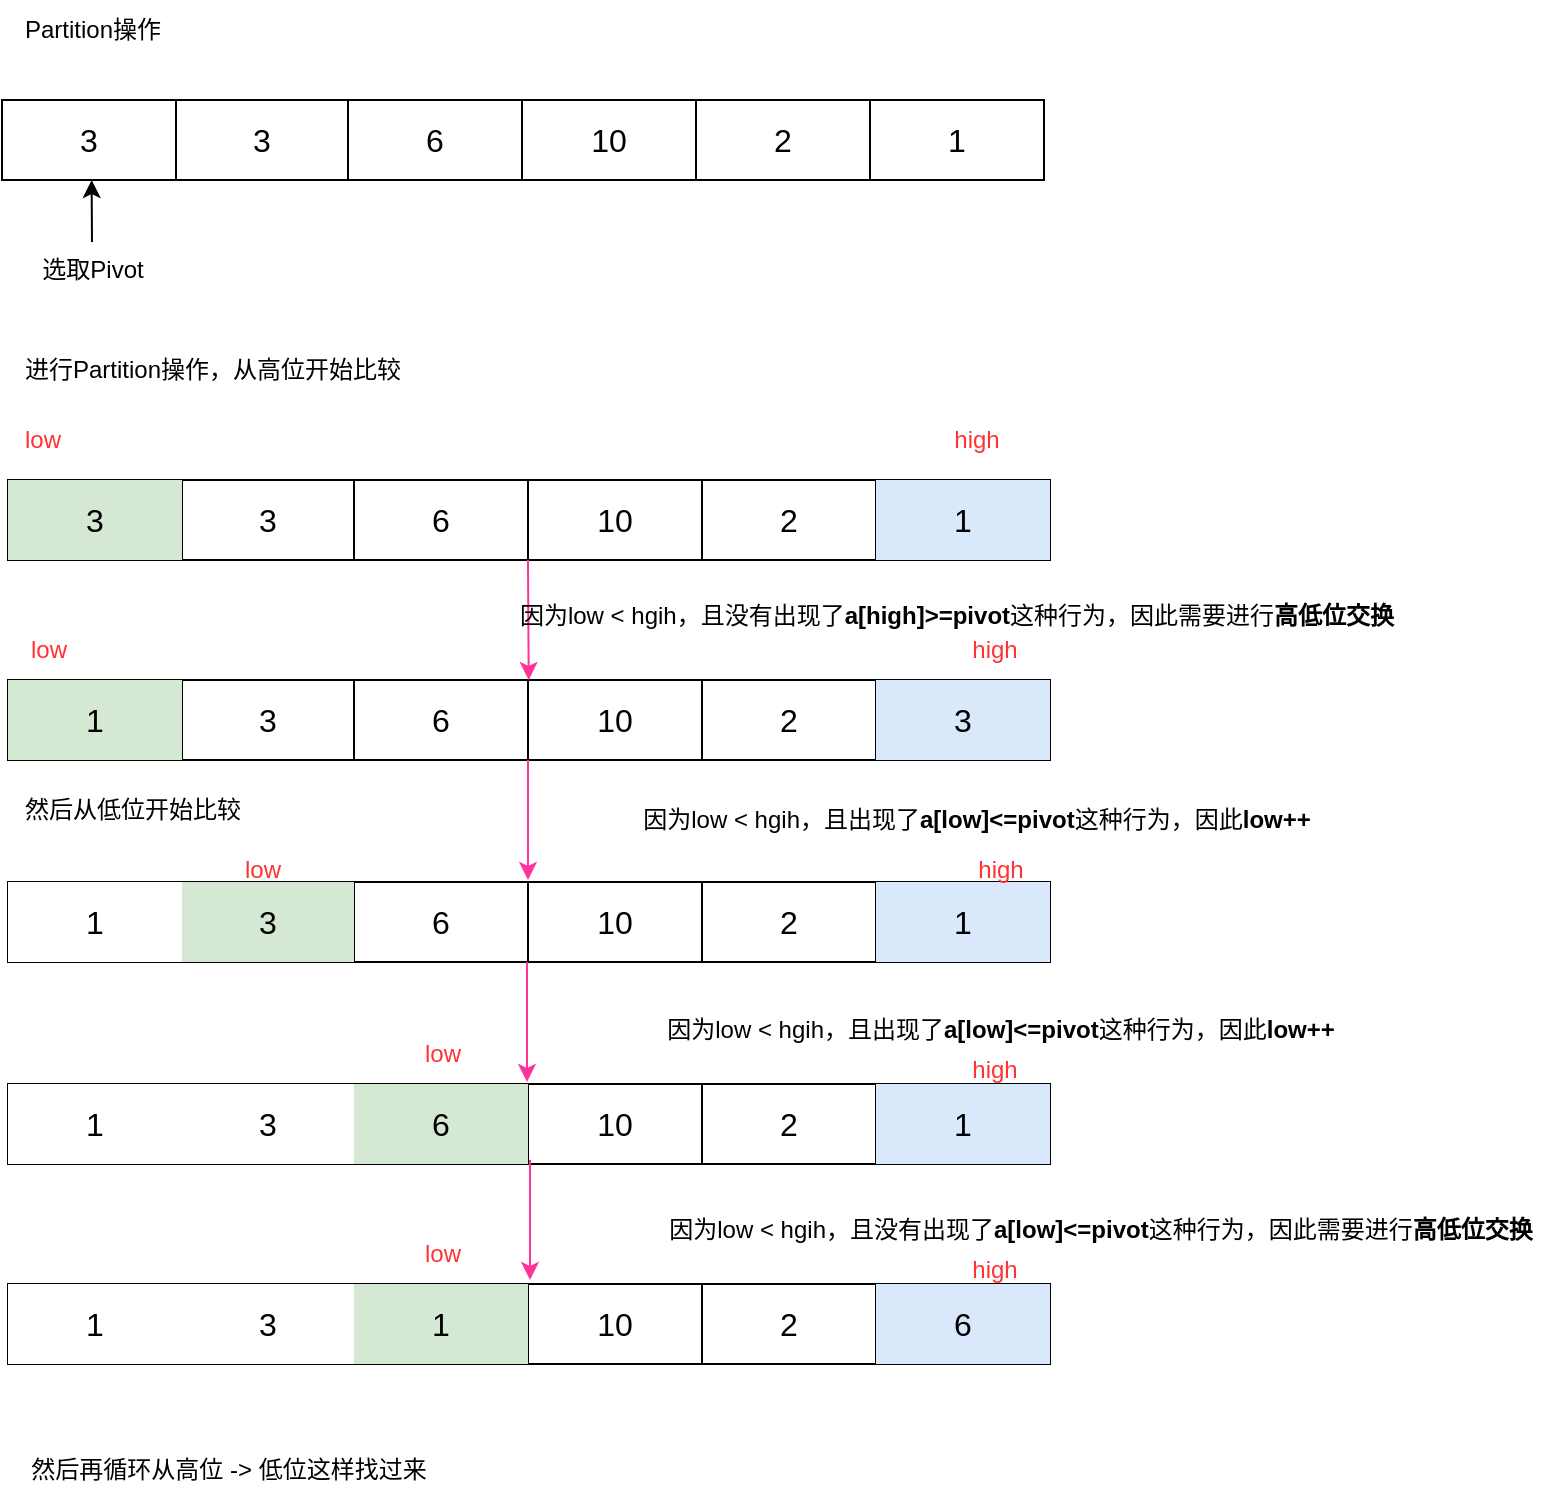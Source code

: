 <mxfile version="21.0.2" type="github">
  <diagram name="第 1 页" id="6ohKMkwmjuOpAt-eQ91M">
    <mxGraphModel dx="1386" dy="756" grid="1" gridSize="10" guides="1" tooltips="1" connect="1" arrows="1" fold="1" page="1" pageScale="1" pageWidth="827" pageHeight="1169" math="0" shadow="0">
      <root>
        <mxCell id="0" />
        <mxCell id="1" parent="0" />
        <mxCell id="y0cFCC2wbaYEuUW8jUDX-1" value="" style="shape=table;startSize=0;container=1;collapsible=0;childLayout=tableLayout;fontSize=16;" vertex="1" parent="1">
          <mxGeometry x="150" y="210" width="521" height="40" as="geometry" />
        </mxCell>
        <mxCell id="y0cFCC2wbaYEuUW8jUDX-2" value="" style="shape=tableRow;horizontal=0;startSize=0;swimlaneHead=0;swimlaneBody=0;strokeColor=inherit;top=0;left=0;bottom=0;right=0;collapsible=0;dropTarget=0;fillColor=none;points=[[0,0.5],[1,0.5]];portConstraint=eastwest;fontSize=16;" vertex="1" parent="y0cFCC2wbaYEuUW8jUDX-1">
          <mxGeometry width="521" height="40" as="geometry" />
        </mxCell>
        <mxCell id="y0cFCC2wbaYEuUW8jUDX-3" value="3" style="shape=partialRectangle;html=1;whiteSpace=wrap;connectable=0;strokeColor=inherit;overflow=hidden;fillColor=none;top=0;left=0;bottom=0;right=0;pointerEvents=1;fontSize=16;" vertex="1" parent="y0cFCC2wbaYEuUW8jUDX-2">
          <mxGeometry width="87" height="40" as="geometry">
            <mxRectangle width="87" height="40" as="alternateBounds" />
          </mxGeometry>
        </mxCell>
        <mxCell id="y0cFCC2wbaYEuUW8jUDX-4" value="3" style="shape=partialRectangle;html=1;whiteSpace=wrap;connectable=0;strokeColor=inherit;overflow=hidden;fillColor=none;top=0;left=0;bottom=0;right=0;pointerEvents=1;fontSize=16;" vertex="1" parent="y0cFCC2wbaYEuUW8jUDX-2">
          <mxGeometry x="87" width="86" height="40" as="geometry">
            <mxRectangle width="86" height="40" as="alternateBounds" />
          </mxGeometry>
        </mxCell>
        <mxCell id="y0cFCC2wbaYEuUW8jUDX-5" value="6" style="shape=partialRectangle;html=1;whiteSpace=wrap;connectable=0;strokeColor=inherit;overflow=hidden;fillColor=none;top=0;left=0;bottom=0;right=0;pointerEvents=1;fontSize=16;" vertex="1" parent="y0cFCC2wbaYEuUW8jUDX-2">
          <mxGeometry x="173" width="87" height="40" as="geometry">
            <mxRectangle width="87" height="40" as="alternateBounds" />
          </mxGeometry>
        </mxCell>
        <mxCell id="y0cFCC2wbaYEuUW8jUDX-24" value="10" style="shape=partialRectangle;html=1;whiteSpace=wrap;connectable=0;strokeColor=inherit;overflow=hidden;fillColor=none;top=0;left=0;bottom=0;right=0;pointerEvents=1;fontSize=16;" vertex="1" parent="y0cFCC2wbaYEuUW8jUDX-2">
          <mxGeometry x="260" width="87" height="40" as="geometry">
            <mxRectangle width="87" height="40" as="alternateBounds" />
          </mxGeometry>
        </mxCell>
        <mxCell id="y0cFCC2wbaYEuUW8jUDX-25" value="2" style="shape=partialRectangle;html=1;whiteSpace=wrap;connectable=0;strokeColor=inherit;overflow=hidden;fillColor=none;top=0;left=0;bottom=0;right=0;pointerEvents=1;fontSize=16;" vertex="1" parent="y0cFCC2wbaYEuUW8jUDX-2">
          <mxGeometry x="347" width="87" height="40" as="geometry">
            <mxRectangle width="87" height="40" as="alternateBounds" />
          </mxGeometry>
        </mxCell>
        <mxCell id="y0cFCC2wbaYEuUW8jUDX-26" value="1" style="shape=partialRectangle;html=1;whiteSpace=wrap;connectable=0;strokeColor=inherit;overflow=hidden;fillColor=none;top=0;left=0;bottom=0;right=0;pointerEvents=1;fontSize=16;" vertex="1" parent="y0cFCC2wbaYEuUW8jUDX-2">
          <mxGeometry x="434" width="87" height="40" as="geometry">
            <mxRectangle width="87" height="40" as="alternateBounds" />
          </mxGeometry>
        </mxCell>
        <mxCell id="y0cFCC2wbaYEuUW8jUDX-27" value="Partition操作" style="text;html=1;align=center;verticalAlign=middle;resizable=0;points=[];autosize=1;strokeColor=none;fillColor=none;" vertex="1" parent="1">
          <mxGeometry x="150" y="160" width="90" height="30" as="geometry" />
        </mxCell>
        <mxCell id="y0cFCC2wbaYEuUW8jUDX-28" value="选取Pivot" style="text;html=1;align=center;verticalAlign=middle;resizable=0;points=[];autosize=1;strokeColor=none;fillColor=none;" vertex="1" parent="1">
          <mxGeometry x="160" y="280" width="70" height="30" as="geometry" />
        </mxCell>
        <mxCell id="y0cFCC2wbaYEuUW8jUDX-29" value="" style="endArrow=classic;html=1;rounded=0;exitX=0.5;exitY=0.033;exitDx=0;exitDy=0;exitPerimeter=0;entryX=0.086;entryY=1;entryDx=0;entryDy=0;entryPerimeter=0;" edge="1" parent="1" source="y0cFCC2wbaYEuUW8jUDX-28" target="y0cFCC2wbaYEuUW8jUDX-2">
          <mxGeometry width="50" height="50" relative="1" as="geometry">
            <mxPoint x="390" y="410" as="sourcePoint" />
            <mxPoint x="440" y="360" as="targetPoint" />
          </mxGeometry>
        </mxCell>
        <mxCell id="y0cFCC2wbaYEuUW8jUDX-30" value="进行Partition操作，从高位开始比较" style="text;html=1;align=center;verticalAlign=middle;resizable=0;points=[];autosize=1;strokeColor=none;fillColor=none;" vertex="1" parent="1">
          <mxGeometry x="150" y="330" width="210" height="30" as="geometry" />
        </mxCell>
        <mxCell id="y0cFCC2wbaYEuUW8jUDX-31" value="" style="shape=table;startSize=0;container=1;collapsible=0;childLayout=tableLayout;fontSize=16;" vertex="1" parent="1">
          <mxGeometry x="153" y="400" width="521" height="40" as="geometry" />
        </mxCell>
        <mxCell id="y0cFCC2wbaYEuUW8jUDX-32" value="" style="shape=tableRow;horizontal=0;startSize=0;swimlaneHead=0;swimlaneBody=0;strokeColor=inherit;top=0;left=0;bottom=0;right=0;collapsible=0;dropTarget=0;fillColor=none;points=[[0,0.5],[1,0.5]];portConstraint=eastwest;fontSize=16;" vertex="1" parent="y0cFCC2wbaYEuUW8jUDX-31">
          <mxGeometry width="521" height="40" as="geometry" />
        </mxCell>
        <mxCell id="y0cFCC2wbaYEuUW8jUDX-33" value="3" style="shape=partialRectangle;html=1;whiteSpace=wrap;connectable=0;strokeColor=#82b366;overflow=hidden;fillColor=#d5e8d4;top=0;left=0;bottom=0;right=0;pointerEvents=1;fontSize=16;" vertex="1" parent="y0cFCC2wbaYEuUW8jUDX-32">
          <mxGeometry width="87" height="40" as="geometry">
            <mxRectangle width="87" height="40" as="alternateBounds" />
          </mxGeometry>
        </mxCell>
        <mxCell id="y0cFCC2wbaYEuUW8jUDX-34" value="3" style="shape=partialRectangle;html=1;whiteSpace=wrap;connectable=0;strokeColor=inherit;overflow=hidden;fillColor=none;top=0;left=0;bottom=0;right=0;pointerEvents=1;fontSize=16;" vertex="1" parent="y0cFCC2wbaYEuUW8jUDX-32">
          <mxGeometry x="87" width="86" height="40" as="geometry">
            <mxRectangle width="86" height="40" as="alternateBounds" />
          </mxGeometry>
        </mxCell>
        <mxCell id="y0cFCC2wbaYEuUW8jUDX-35" value="6" style="shape=partialRectangle;html=1;whiteSpace=wrap;connectable=0;strokeColor=inherit;overflow=hidden;fillColor=none;top=0;left=0;bottom=0;right=0;pointerEvents=1;fontSize=16;" vertex="1" parent="y0cFCC2wbaYEuUW8jUDX-32">
          <mxGeometry x="173" width="87" height="40" as="geometry">
            <mxRectangle width="87" height="40" as="alternateBounds" />
          </mxGeometry>
        </mxCell>
        <mxCell id="y0cFCC2wbaYEuUW8jUDX-36" value="10" style="shape=partialRectangle;html=1;whiteSpace=wrap;connectable=0;strokeColor=inherit;overflow=hidden;fillColor=none;top=0;left=0;bottom=0;right=0;pointerEvents=1;fontSize=16;" vertex="1" parent="y0cFCC2wbaYEuUW8jUDX-32">
          <mxGeometry x="260" width="87" height="40" as="geometry">
            <mxRectangle width="87" height="40" as="alternateBounds" />
          </mxGeometry>
        </mxCell>
        <mxCell id="y0cFCC2wbaYEuUW8jUDX-37" value="2" style="shape=partialRectangle;html=1;whiteSpace=wrap;connectable=0;strokeColor=inherit;overflow=hidden;fillColor=none;top=0;left=0;bottom=0;right=0;pointerEvents=1;fontSize=16;" vertex="1" parent="y0cFCC2wbaYEuUW8jUDX-32">
          <mxGeometry x="347" width="87" height="40" as="geometry">
            <mxRectangle width="87" height="40" as="alternateBounds" />
          </mxGeometry>
        </mxCell>
        <mxCell id="y0cFCC2wbaYEuUW8jUDX-38" value="1" style="shape=partialRectangle;html=1;whiteSpace=wrap;connectable=0;strokeColor=#6c8ebf;overflow=hidden;fillColor=#dae8fc;top=0;left=0;bottom=0;right=0;pointerEvents=1;fontSize=16;" vertex="1" parent="y0cFCC2wbaYEuUW8jUDX-32">
          <mxGeometry x="434" width="87" height="40" as="geometry">
            <mxRectangle width="87" height="40" as="alternateBounds" />
          </mxGeometry>
        </mxCell>
        <mxCell id="y0cFCC2wbaYEuUW8jUDX-39" value="&lt;font color=&quot;#ff3333&quot;&gt;low&lt;/font&gt;" style="text;html=1;align=center;verticalAlign=middle;resizable=0;points=[];autosize=1;strokeColor=none;fillColor=none;" vertex="1" parent="1">
          <mxGeometry x="150" y="365" width="40" height="30" as="geometry" />
        </mxCell>
        <mxCell id="y0cFCC2wbaYEuUW8jUDX-40" value="&lt;font color=&quot;#ff3333&quot;&gt;high&lt;/font&gt;" style="text;html=1;align=center;verticalAlign=middle;resizable=0;points=[];autosize=1;strokeColor=none;fillColor=none;" vertex="1" parent="1">
          <mxGeometry x="621" y="470" width="50" height="30" as="geometry" />
        </mxCell>
        <mxCell id="y0cFCC2wbaYEuUW8jUDX-41" value="" style="shape=table;startSize=0;container=1;collapsible=0;childLayout=tableLayout;fontSize=16;" vertex="1" parent="1">
          <mxGeometry x="153" y="500" width="521" height="40" as="geometry" />
        </mxCell>
        <mxCell id="y0cFCC2wbaYEuUW8jUDX-42" value="" style="shape=tableRow;horizontal=0;startSize=0;swimlaneHead=0;swimlaneBody=0;strokeColor=inherit;top=0;left=0;bottom=0;right=0;collapsible=0;dropTarget=0;fillColor=none;points=[[0,0.5],[1,0.5]];portConstraint=eastwest;fontSize=16;" vertex="1" parent="y0cFCC2wbaYEuUW8jUDX-41">
          <mxGeometry width="521" height="40" as="geometry" />
        </mxCell>
        <mxCell id="y0cFCC2wbaYEuUW8jUDX-43" value="1" style="shape=partialRectangle;html=1;whiteSpace=wrap;connectable=0;strokeColor=#82b366;overflow=hidden;fillColor=#d5e8d4;top=0;left=0;bottom=0;right=0;pointerEvents=1;fontSize=16;" vertex="1" parent="y0cFCC2wbaYEuUW8jUDX-42">
          <mxGeometry width="87" height="40" as="geometry">
            <mxRectangle width="87" height="40" as="alternateBounds" />
          </mxGeometry>
        </mxCell>
        <mxCell id="y0cFCC2wbaYEuUW8jUDX-44" value="3" style="shape=partialRectangle;html=1;whiteSpace=wrap;connectable=0;strokeColor=inherit;overflow=hidden;fillColor=none;top=0;left=0;bottom=0;right=0;pointerEvents=1;fontSize=16;" vertex="1" parent="y0cFCC2wbaYEuUW8jUDX-42">
          <mxGeometry x="87" width="86" height="40" as="geometry">
            <mxRectangle width="86" height="40" as="alternateBounds" />
          </mxGeometry>
        </mxCell>
        <mxCell id="y0cFCC2wbaYEuUW8jUDX-45" value="6" style="shape=partialRectangle;html=1;whiteSpace=wrap;connectable=0;strokeColor=inherit;overflow=hidden;fillColor=none;top=0;left=0;bottom=0;right=0;pointerEvents=1;fontSize=16;" vertex="1" parent="y0cFCC2wbaYEuUW8jUDX-42">
          <mxGeometry x="173" width="87" height="40" as="geometry">
            <mxRectangle width="87" height="40" as="alternateBounds" />
          </mxGeometry>
        </mxCell>
        <mxCell id="y0cFCC2wbaYEuUW8jUDX-46" value="10" style="shape=partialRectangle;html=1;whiteSpace=wrap;connectable=0;strokeColor=inherit;overflow=hidden;fillColor=none;top=0;left=0;bottom=0;right=0;pointerEvents=1;fontSize=16;" vertex="1" parent="y0cFCC2wbaYEuUW8jUDX-42">
          <mxGeometry x="260" width="87" height="40" as="geometry">
            <mxRectangle width="87" height="40" as="alternateBounds" />
          </mxGeometry>
        </mxCell>
        <mxCell id="y0cFCC2wbaYEuUW8jUDX-47" value="2" style="shape=partialRectangle;html=1;whiteSpace=wrap;connectable=0;strokeColor=inherit;overflow=hidden;fillColor=none;top=0;left=0;bottom=0;right=0;pointerEvents=1;fontSize=16;" vertex="1" parent="y0cFCC2wbaYEuUW8jUDX-42">
          <mxGeometry x="347" width="87" height="40" as="geometry">
            <mxRectangle width="87" height="40" as="alternateBounds" />
          </mxGeometry>
        </mxCell>
        <mxCell id="y0cFCC2wbaYEuUW8jUDX-48" value="3" style="shape=partialRectangle;html=1;whiteSpace=wrap;connectable=0;strokeColor=#6c8ebf;overflow=hidden;fillColor=#dae8fc;top=0;left=0;bottom=0;right=0;pointerEvents=1;fontSize=16;" vertex="1" parent="y0cFCC2wbaYEuUW8jUDX-42">
          <mxGeometry x="434" width="87" height="40" as="geometry">
            <mxRectangle width="87" height="40" as="alternateBounds" />
          </mxGeometry>
        </mxCell>
        <mxCell id="y0cFCC2wbaYEuUW8jUDX-49" value="" style="endArrow=classic;html=1;rounded=0;exitX=0.499;exitY=1;exitDx=0;exitDy=0;exitPerimeter=0;strokeColor=#FF3399;" edge="1" parent="1" source="y0cFCC2wbaYEuUW8jUDX-32" target="y0cFCC2wbaYEuUW8jUDX-42">
          <mxGeometry width="50" height="50" relative="1" as="geometry">
            <mxPoint x="390" y="410" as="sourcePoint" />
            <mxPoint x="440" y="360" as="targetPoint" />
          </mxGeometry>
        </mxCell>
        <mxCell id="y0cFCC2wbaYEuUW8jUDX-50" value="因为low &amp;lt; hgih，且没有出现了&lt;b&gt;a[high]&amp;gt;=pivot&lt;/b&gt;这种行为，因此需要进行&lt;b&gt;高低位交换&lt;/b&gt;" style="text;html=1;align=center;verticalAlign=middle;resizable=0;points=[];autosize=1;strokeColor=none;fillColor=none;" vertex="1" parent="1">
          <mxGeometry x="397" y="453" width="460" height="30" as="geometry" />
        </mxCell>
        <mxCell id="y0cFCC2wbaYEuUW8jUDX-51" value="然后从低位开始比较" style="text;html=1;align=center;verticalAlign=middle;resizable=0;points=[];autosize=1;strokeColor=none;fillColor=none;" vertex="1" parent="1">
          <mxGeometry x="150" y="550" width="130" height="30" as="geometry" />
        </mxCell>
        <mxCell id="y0cFCC2wbaYEuUW8jUDX-52" value="&lt;font color=&quot;#ff3333&quot;&gt;low&lt;/font&gt;" style="text;html=1;align=center;verticalAlign=middle;resizable=0;points=[];autosize=1;strokeColor=none;fillColor=none;" vertex="1" parent="1">
          <mxGeometry x="153" y="470" width="40" height="30" as="geometry" />
        </mxCell>
        <mxCell id="y0cFCC2wbaYEuUW8jUDX-53" value="" style="shape=table;startSize=0;container=1;collapsible=0;childLayout=tableLayout;fontSize=16;" vertex="1" parent="1">
          <mxGeometry x="153" y="601" width="521" height="40" as="geometry" />
        </mxCell>
        <mxCell id="y0cFCC2wbaYEuUW8jUDX-54" value="" style="shape=tableRow;horizontal=0;startSize=0;swimlaneHead=0;swimlaneBody=0;strokeColor=inherit;top=0;left=0;bottom=0;right=0;collapsible=0;dropTarget=0;fillColor=none;points=[[0,0.5],[1,0.5]];portConstraint=eastwest;fontSize=16;" vertex="1" parent="y0cFCC2wbaYEuUW8jUDX-53">
          <mxGeometry width="521" height="40" as="geometry" />
        </mxCell>
        <mxCell id="y0cFCC2wbaYEuUW8jUDX-55" value="1" style="shape=partialRectangle;html=1;whiteSpace=wrap;connectable=0;overflow=hidden;top=0;left=0;bottom=0;right=0;pointerEvents=1;fontSize=16;" vertex="1" parent="y0cFCC2wbaYEuUW8jUDX-54">
          <mxGeometry width="87" height="40" as="geometry">
            <mxRectangle width="87" height="40" as="alternateBounds" />
          </mxGeometry>
        </mxCell>
        <mxCell id="y0cFCC2wbaYEuUW8jUDX-56" value="3" style="shape=partialRectangle;html=1;whiteSpace=wrap;connectable=0;strokeColor=#82b366;overflow=hidden;fillColor=#d5e8d4;top=0;left=0;bottom=0;right=0;pointerEvents=1;fontSize=16;" vertex="1" parent="y0cFCC2wbaYEuUW8jUDX-54">
          <mxGeometry x="87" width="86" height="40" as="geometry">
            <mxRectangle width="86" height="40" as="alternateBounds" />
          </mxGeometry>
        </mxCell>
        <mxCell id="y0cFCC2wbaYEuUW8jUDX-57" value="6" style="shape=partialRectangle;html=1;whiteSpace=wrap;connectable=0;strokeColor=inherit;overflow=hidden;fillColor=none;top=0;left=0;bottom=0;right=0;pointerEvents=1;fontSize=16;" vertex="1" parent="y0cFCC2wbaYEuUW8jUDX-54">
          <mxGeometry x="173" width="87" height="40" as="geometry">
            <mxRectangle width="87" height="40" as="alternateBounds" />
          </mxGeometry>
        </mxCell>
        <mxCell id="y0cFCC2wbaYEuUW8jUDX-58" value="10" style="shape=partialRectangle;html=1;whiteSpace=wrap;connectable=0;strokeColor=inherit;overflow=hidden;fillColor=none;top=0;left=0;bottom=0;right=0;pointerEvents=1;fontSize=16;" vertex="1" parent="y0cFCC2wbaYEuUW8jUDX-54">
          <mxGeometry x="260" width="87" height="40" as="geometry">
            <mxRectangle width="87" height="40" as="alternateBounds" />
          </mxGeometry>
        </mxCell>
        <mxCell id="y0cFCC2wbaYEuUW8jUDX-59" value="2" style="shape=partialRectangle;html=1;whiteSpace=wrap;connectable=0;strokeColor=inherit;overflow=hidden;fillColor=none;top=0;left=0;bottom=0;right=0;pointerEvents=1;fontSize=16;" vertex="1" parent="y0cFCC2wbaYEuUW8jUDX-54">
          <mxGeometry x="347" width="87" height="40" as="geometry">
            <mxRectangle width="87" height="40" as="alternateBounds" />
          </mxGeometry>
        </mxCell>
        <mxCell id="y0cFCC2wbaYEuUW8jUDX-60" value="1" style="shape=partialRectangle;html=1;whiteSpace=wrap;connectable=0;strokeColor=#6c8ebf;overflow=hidden;fillColor=#dae8fc;top=0;left=0;bottom=0;right=0;pointerEvents=1;fontSize=16;" vertex="1" parent="y0cFCC2wbaYEuUW8jUDX-54">
          <mxGeometry x="434" width="87" height="40" as="geometry">
            <mxRectangle width="87" height="40" as="alternateBounds" />
          </mxGeometry>
        </mxCell>
        <mxCell id="y0cFCC2wbaYEuUW8jUDX-61" value="&lt;font color=&quot;#ff3333&quot;&gt;low&lt;/font&gt;" style="text;html=1;align=center;verticalAlign=middle;resizable=0;points=[];autosize=1;strokeColor=none;fillColor=none;" vertex="1" parent="1">
          <mxGeometry x="260" y="580" width="40" height="30" as="geometry" />
        </mxCell>
        <mxCell id="y0cFCC2wbaYEuUW8jUDX-62" value="&lt;font color=&quot;#ff3333&quot;&gt;high&lt;/font&gt;" style="text;html=1;align=center;verticalAlign=middle;resizable=0;points=[];autosize=1;strokeColor=none;fillColor=none;" vertex="1" parent="1">
          <mxGeometry x="624" y="580" width="50" height="30" as="geometry" />
        </mxCell>
        <mxCell id="y0cFCC2wbaYEuUW8jUDX-63" value="" style="endArrow=classic;html=1;rounded=0;exitX=0.499;exitY=1;exitDx=0;exitDy=0;exitPerimeter=0;strokeColor=#FF3399;" edge="1" parent="1">
          <mxGeometry width="50" height="50" relative="1" as="geometry">
            <mxPoint x="413" y="540" as="sourcePoint" />
            <mxPoint x="413" y="600" as="targetPoint" />
          </mxGeometry>
        </mxCell>
        <mxCell id="y0cFCC2wbaYEuUW8jUDX-64" value="因为low &amp;lt; hgih，且出现了&lt;b&gt;a[low]&amp;lt;=pivot&lt;/b&gt;这种行为，因此&lt;b&gt;low++&lt;/b&gt;" style="text;html=1;align=center;verticalAlign=middle;resizable=0;points=[];autosize=1;strokeColor=none;fillColor=none;" vertex="1" parent="1">
          <mxGeometry x="457" y="554.5" width="360" height="30" as="geometry" />
        </mxCell>
        <mxCell id="y0cFCC2wbaYEuUW8jUDX-65" value="&lt;font color=&quot;#ff3333&quot;&gt;high&lt;/font&gt;" style="text;html=1;align=center;verticalAlign=middle;resizable=0;points=[];autosize=1;strokeColor=none;fillColor=none;" vertex="1" parent="1">
          <mxGeometry x="612" y="365" width="50" height="30" as="geometry" />
        </mxCell>
        <mxCell id="y0cFCC2wbaYEuUW8jUDX-70" value="" style="shape=table;startSize=0;container=1;collapsible=0;childLayout=tableLayout;fontSize=16;" vertex="1" parent="1">
          <mxGeometry x="153" y="702" width="521" height="40" as="geometry" />
        </mxCell>
        <mxCell id="y0cFCC2wbaYEuUW8jUDX-71" value="" style="shape=tableRow;horizontal=0;startSize=0;swimlaneHead=0;swimlaneBody=0;strokeColor=inherit;top=0;left=0;bottom=0;right=0;collapsible=0;dropTarget=0;fillColor=none;points=[[0,0.5],[1,0.5]];portConstraint=eastwest;fontSize=16;" vertex="1" parent="y0cFCC2wbaYEuUW8jUDX-70">
          <mxGeometry width="521" height="40" as="geometry" />
        </mxCell>
        <mxCell id="y0cFCC2wbaYEuUW8jUDX-72" value="1" style="shape=partialRectangle;html=1;whiteSpace=wrap;connectable=0;overflow=hidden;top=0;left=0;bottom=0;right=0;pointerEvents=1;fontSize=16;" vertex="1" parent="y0cFCC2wbaYEuUW8jUDX-71">
          <mxGeometry width="87" height="40" as="geometry">
            <mxRectangle width="87" height="40" as="alternateBounds" />
          </mxGeometry>
        </mxCell>
        <mxCell id="y0cFCC2wbaYEuUW8jUDX-73" value="3" style="shape=partialRectangle;html=1;whiteSpace=wrap;connectable=0;overflow=hidden;top=0;left=0;bottom=0;right=0;pointerEvents=1;fontSize=16;" vertex="1" parent="y0cFCC2wbaYEuUW8jUDX-71">
          <mxGeometry x="87" width="86" height="40" as="geometry">
            <mxRectangle width="86" height="40" as="alternateBounds" />
          </mxGeometry>
        </mxCell>
        <mxCell id="y0cFCC2wbaYEuUW8jUDX-74" value="6" style="shape=partialRectangle;html=1;whiteSpace=wrap;connectable=0;strokeColor=#82b366;overflow=hidden;fillColor=#d5e8d4;top=0;left=0;bottom=0;right=0;pointerEvents=1;fontSize=16;" vertex="1" parent="y0cFCC2wbaYEuUW8jUDX-71">
          <mxGeometry x="173" width="87" height="40" as="geometry">
            <mxRectangle width="87" height="40" as="alternateBounds" />
          </mxGeometry>
        </mxCell>
        <mxCell id="y0cFCC2wbaYEuUW8jUDX-75" value="10" style="shape=partialRectangle;html=1;whiteSpace=wrap;connectable=0;strokeColor=inherit;overflow=hidden;fillColor=none;top=0;left=0;bottom=0;right=0;pointerEvents=1;fontSize=16;" vertex="1" parent="y0cFCC2wbaYEuUW8jUDX-71">
          <mxGeometry x="260" width="87" height="40" as="geometry">
            <mxRectangle width="87" height="40" as="alternateBounds" />
          </mxGeometry>
        </mxCell>
        <mxCell id="y0cFCC2wbaYEuUW8jUDX-76" value="2" style="shape=partialRectangle;html=1;whiteSpace=wrap;connectable=0;strokeColor=inherit;overflow=hidden;fillColor=none;top=0;left=0;bottom=0;right=0;pointerEvents=1;fontSize=16;" vertex="1" parent="y0cFCC2wbaYEuUW8jUDX-71">
          <mxGeometry x="347" width="87" height="40" as="geometry">
            <mxRectangle width="87" height="40" as="alternateBounds" />
          </mxGeometry>
        </mxCell>
        <mxCell id="y0cFCC2wbaYEuUW8jUDX-77" value="1" style="shape=partialRectangle;html=1;whiteSpace=wrap;connectable=0;strokeColor=#6c8ebf;overflow=hidden;fillColor=#dae8fc;top=0;left=0;bottom=0;right=0;pointerEvents=1;fontSize=16;" vertex="1" parent="y0cFCC2wbaYEuUW8jUDX-71">
          <mxGeometry x="434" width="87" height="40" as="geometry">
            <mxRectangle width="87" height="40" as="alternateBounds" />
          </mxGeometry>
        </mxCell>
        <mxCell id="y0cFCC2wbaYEuUW8jUDX-78" value="" style="endArrow=classic;html=1;rounded=0;exitX=0.499;exitY=1;exitDx=0;exitDy=0;exitPerimeter=0;strokeColor=#FF3399;" edge="1" parent="1">
          <mxGeometry width="50" height="50" relative="1" as="geometry">
            <mxPoint x="412.5" y="641" as="sourcePoint" />
            <mxPoint x="412.5" y="701" as="targetPoint" />
          </mxGeometry>
        </mxCell>
        <mxCell id="y0cFCC2wbaYEuUW8jUDX-79" value="因为low &amp;lt; hgih，且出现了&lt;b&gt;a[low]&amp;lt;=pivot&lt;/b&gt;这种行为，因此&lt;b&gt;low++&lt;/b&gt;" style="text;html=1;align=center;verticalAlign=middle;resizable=0;points=[];autosize=1;strokeColor=none;fillColor=none;" vertex="1" parent="1">
          <mxGeometry x="469" y="660" width="360" height="30" as="geometry" />
        </mxCell>
        <mxCell id="y0cFCC2wbaYEuUW8jUDX-80" value="&lt;font color=&quot;#ff3333&quot;&gt;low&lt;/font&gt;" style="text;html=1;align=center;verticalAlign=middle;resizable=0;points=[];autosize=1;strokeColor=none;fillColor=none;" vertex="1" parent="1">
          <mxGeometry x="350" y="672" width="40" height="30" as="geometry" />
        </mxCell>
        <mxCell id="y0cFCC2wbaYEuUW8jUDX-81" value="&lt;font color=&quot;#ff3333&quot;&gt;high&lt;/font&gt;" style="text;html=1;align=center;verticalAlign=middle;resizable=0;points=[];autosize=1;strokeColor=none;fillColor=none;" vertex="1" parent="1">
          <mxGeometry x="621" y="680" width="50" height="30" as="geometry" />
        </mxCell>
        <mxCell id="y0cFCC2wbaYEuUW8jUDX-82" value="" style="shape=table;startSize=0;container=1;collapsible=0;childLayout=tableLayout;fontSize=16;" vertex="1" parent="1">
          <mxGeometry x="153" y="802" width="521" height="40" as="geometry" />
        </mxCell>
        <mxCell id="y0cFCC2wbaYEuUW8jUDX-83" value="" style="shape=tableRow;horizontal=0;startSize=0;swimlaneHead=0;swimlaneBody=0;strokeColor=inherit;top=0;left=0;bottom=0;right=0;collapsible=0;dropTarget=0;fillColor=none;points=[[0,0.5],[1,0.5]];portConstraint=eastwest;fontSize=16;" vertex="1" parent="y0cFCC2wbaYEuUW8jUDX-82">
          <mxGeometry width="521" height="40" as="geometry" />
        </mxCell>
        <mxCell id="y0cFCC2wbaYEuUW8jUDX-84" value="1" style="shape=partialRectangle;html=1;whiteSpace=wrap;connectable=0;overflow=hidden;top=0;left=0;bottom=0;right=0;pointerEvents=1;fontSize=16;" vertex="1" parent="y0cFCC2wbaYEuUW8jUDX-83">
          <mxGeometry width="87" height="40" as="geometry">
            <mxRectangle width="87" height="40" as="alternateBounds" />
          </mxGeometry>
        </mxCell>
        <mxCell id="y0cFCC2wbaYEuUW8jUDX-85" value="3" style="shape=partialRectangle;html=1;whiteSpace=wrap;connectable=0;overflow=hidden;top=0;left=0;bottom=0;right=0;pointerEvents=1;fontSize=16;" vertex="1" parent="y0cFCC2wbaYEuUW8jUDX-83">
          <mxGeometry x="87" width="86" height="40" as="geometry">
            <mxRectangle width="86" height="40" as="alternateBounds" />
          </mxGeometry>
        </mxCell>
        <mxCell id="y0cFCC2wbaYEuUW8jUDX-86" value="1" style="shape=partialRectangle;html=1;whiteSpace=wrap;connectable=0;strokeColor=#82b366;overflow=hidden;fillColor=#d5e8d4;top=0;left=0;bottom=0;right=0;pointerEvents=1;fontSize=16;" vertex="1" parent="y0cFCC2wbaYEuUW8jUDX-83">
          <mxGeometry x="173" width="87" height="40" as="geometry">
            <mxRectangle width="87" height="40" as="alternateBounds" />
          </mxGeometry>
        </mxCell>
        <mxCell id="y0cFCC2wbaYEuUW8jUDX-87" value="10" style="shape=partialRectangle;html=1;whiteSpace=wrap;connectable=0;strokeColor=inherit;overflow=hidden;fillColor=none;top=0;left=0;bottom=0;right=0;pointerEvents=1;fontSize=16;" vertex="1" parent="y0cFCC2wbaYEuUW8jUDX-83">
          <mxGeometry x="260" width="87" height="40" as="geometry">
            <mxRectangle width="87" height="40" as="alternateBounds" />
          </mxGeometry>
        </mxCell>
        <mxCell id="y0cFCC2wbaYEuUW8jUDX-88" value="2" style="shape=partialRectangle;html=1;whiteSpace=wrap;connectable=0;strokeColor=inherit;overflow=hidden;fillColor=none;top=0;left=0;bottom=0;right=0;pointerEvents=1;fontSize=16;" vertex="1" parent="y0cFCC2wbaYEuUW8jUDX-83">
          <mxGeometry x="347" width="87" height="40" as="geometry">
            <mxRectangle width="87" height="40" as="alternateBounds" />
          </mxGeometry>
        </mxCell>
        <mxCell id="y0cFCC2wbaYEuUW8jUDX-89" value="6" style="shape=partialRectangle;html=1;whiteSpace=wrap;connectable=0;strokeColor=#6c8ebf;overflow=hidden;fillColor=#dae8fc;top=0;left=0;bottom=0;right=0;pointerEvents=1;fontSize=16;" vertex="1" parent="y0cFCC2wbaYEuUW8jUDX-83">
          <mxGeometry x="434" width="87" height="40" as="geometry">
            <mxRectangle width="87" height="40" as="alternateBounds" />
          </mxGeometry>
        </mxCell>
        <mxCell id="y0cFCC2wbaYEuUW8jUDX-90" value="因为low &amp;lt; hgih，且没有出现了&lt;b&gt;a[low]&amp;lt;=pivot&lt;/b&gt;这种行为，因此需要进行&lt;b style=&quot;border-color: var(--border-color);&quot;&gt;高低位交换&lt;/b&gt;" style="text;html=1;align=center;verticalAlign=middle;resizable=0;points=[];autosize=1;strokeColor=none;fillColor=none;" vertex="1" parent="1">
          <mxGeometry x="469" y="760" width="460" height="30" as="geometry" />
        </mxCell>
        <mxCell id="y0cFCC2wbaYEuUW8jUDX-91" value="&lt;font color=&quot;#ff3333&quot;&gt;low&lt;/font&gt;" style="text;html=1;align=center;verticalAlign=middle;resizable=0;points=[];autosize=1;strokeColor=none;fillColor=none;" vertex="1" parent="1">
          <mxGeometry x="350" y="772" width="40" height="30" as="geometry" />
        </mxCell>
        <mxCell id="y0cFCC2wbaYEuUW8jUDX-92" value="&lt;font color=&quot;#ff3333&quot;&gt;high&lt;/font&gt;" style="text;html=1;align=center;verticalAlign=middle;resizable=0;points=[];autosize=1;strokeColor=none;fillColor=none;" vertex="1" parent="1">
          <mxGeometry x="621" y="780" width="50" height="30" as="geometry" />
        </mxCell>
        <mxCell id="y0cFCC2wbaYEuUW8jUDX-93" value="" style="endArrow=classic;html=1;rounded=0;exitX=0.499;exitY=1;exitDx=0;exitDy=0;exitPerimeter=0;strokeColor=#FF3399;" edge="1" parent="1">
          <mxGeometry width="50" height="50" relative="1" as="geometry">
            <mxPoint x="414" y="740" as="sourcePoint" />
            <mxPoint x="414" y="800" as="targetPoint" />
          </mxGeometry>
        </mxCell>
        <mxCell id="y0cFCC2wbaYEuUW8jUDX-102" value="然后再循环从高位 -&amp;gt; 低位这样找过来" style="text;html=1;align=center;verticalAlign=middle;resizable=0;points=[];autosize=1;strokeColor=none;fillColor=none;" vertex="1" parent="1">
          <mxGeometry x="153" y="880" width="220" height="30" as="geometry" />
        </mxCell>
      </root>
    </mxGraphModel>
  </diagram>
</mxfile>
